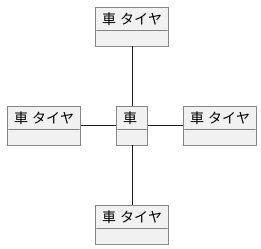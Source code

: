 @startuml 
object "車 " as car{

}
object "車 タイヤ" as a{
    
}
object "車 タイヤ" as b{
    
}
object "車 タイヤ" as c{
    
}
object "車 タイヤ" as d{
    
}
car-up-a
car-down-b
car-ri-c
car-le-d
@enduml